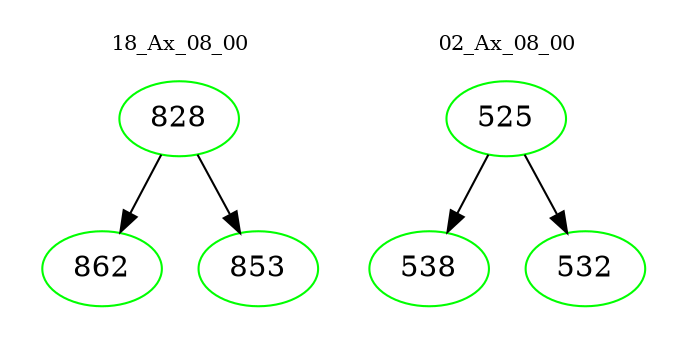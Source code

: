 digraph{
subgraph cluster_0 {
color = white
label = "18_Ax_08_00";
fontsize=10;
T0_828 [label="828", color="green"]
T0_828 -> T0_862 [color="black"]
T0_862 [label="862", color="green"]
T0_828 -> T0_853 [color="black"]
T0_853 [label="853", color="green"]
}
subgraph cluster_1 {
color = white
label = "02_Ax_08_00";
fontsize=10;
T1_525 [label="525", color="green"]
T1_525 -> T1_538 [color="black"]
T1_538 [label="538", color="green"]
T1_525 -> T1_532 [color="black"]
T1_532 [label="532", color="green"]
}
}
